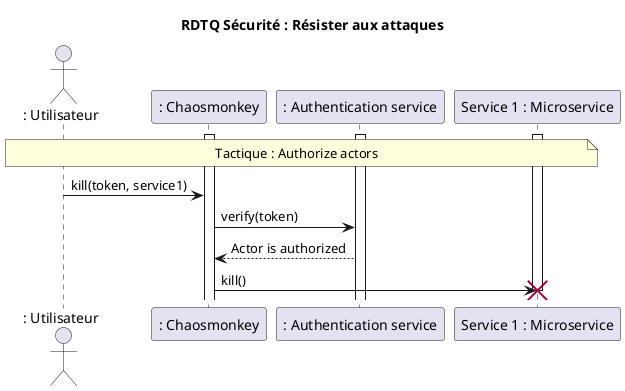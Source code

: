 @startuml
title RDTQ Sécurité : Résister aux attaques

actor ": Utilisateur" as user
participant ": Chaosmonkey" as chaos
participant ": Authentication service" as auth
participant "Service 1 : Microservice" as s1

note over user, s1 : Tactique : Authorize actors
activate chaos
activate auth
activate s1
user -> chaos : kill(token, service1)
chaos -> auth : verify(token)
auth --> chaos : Actor is authorized
chaos -> s1 : kill()
destroy s1

@enduml
